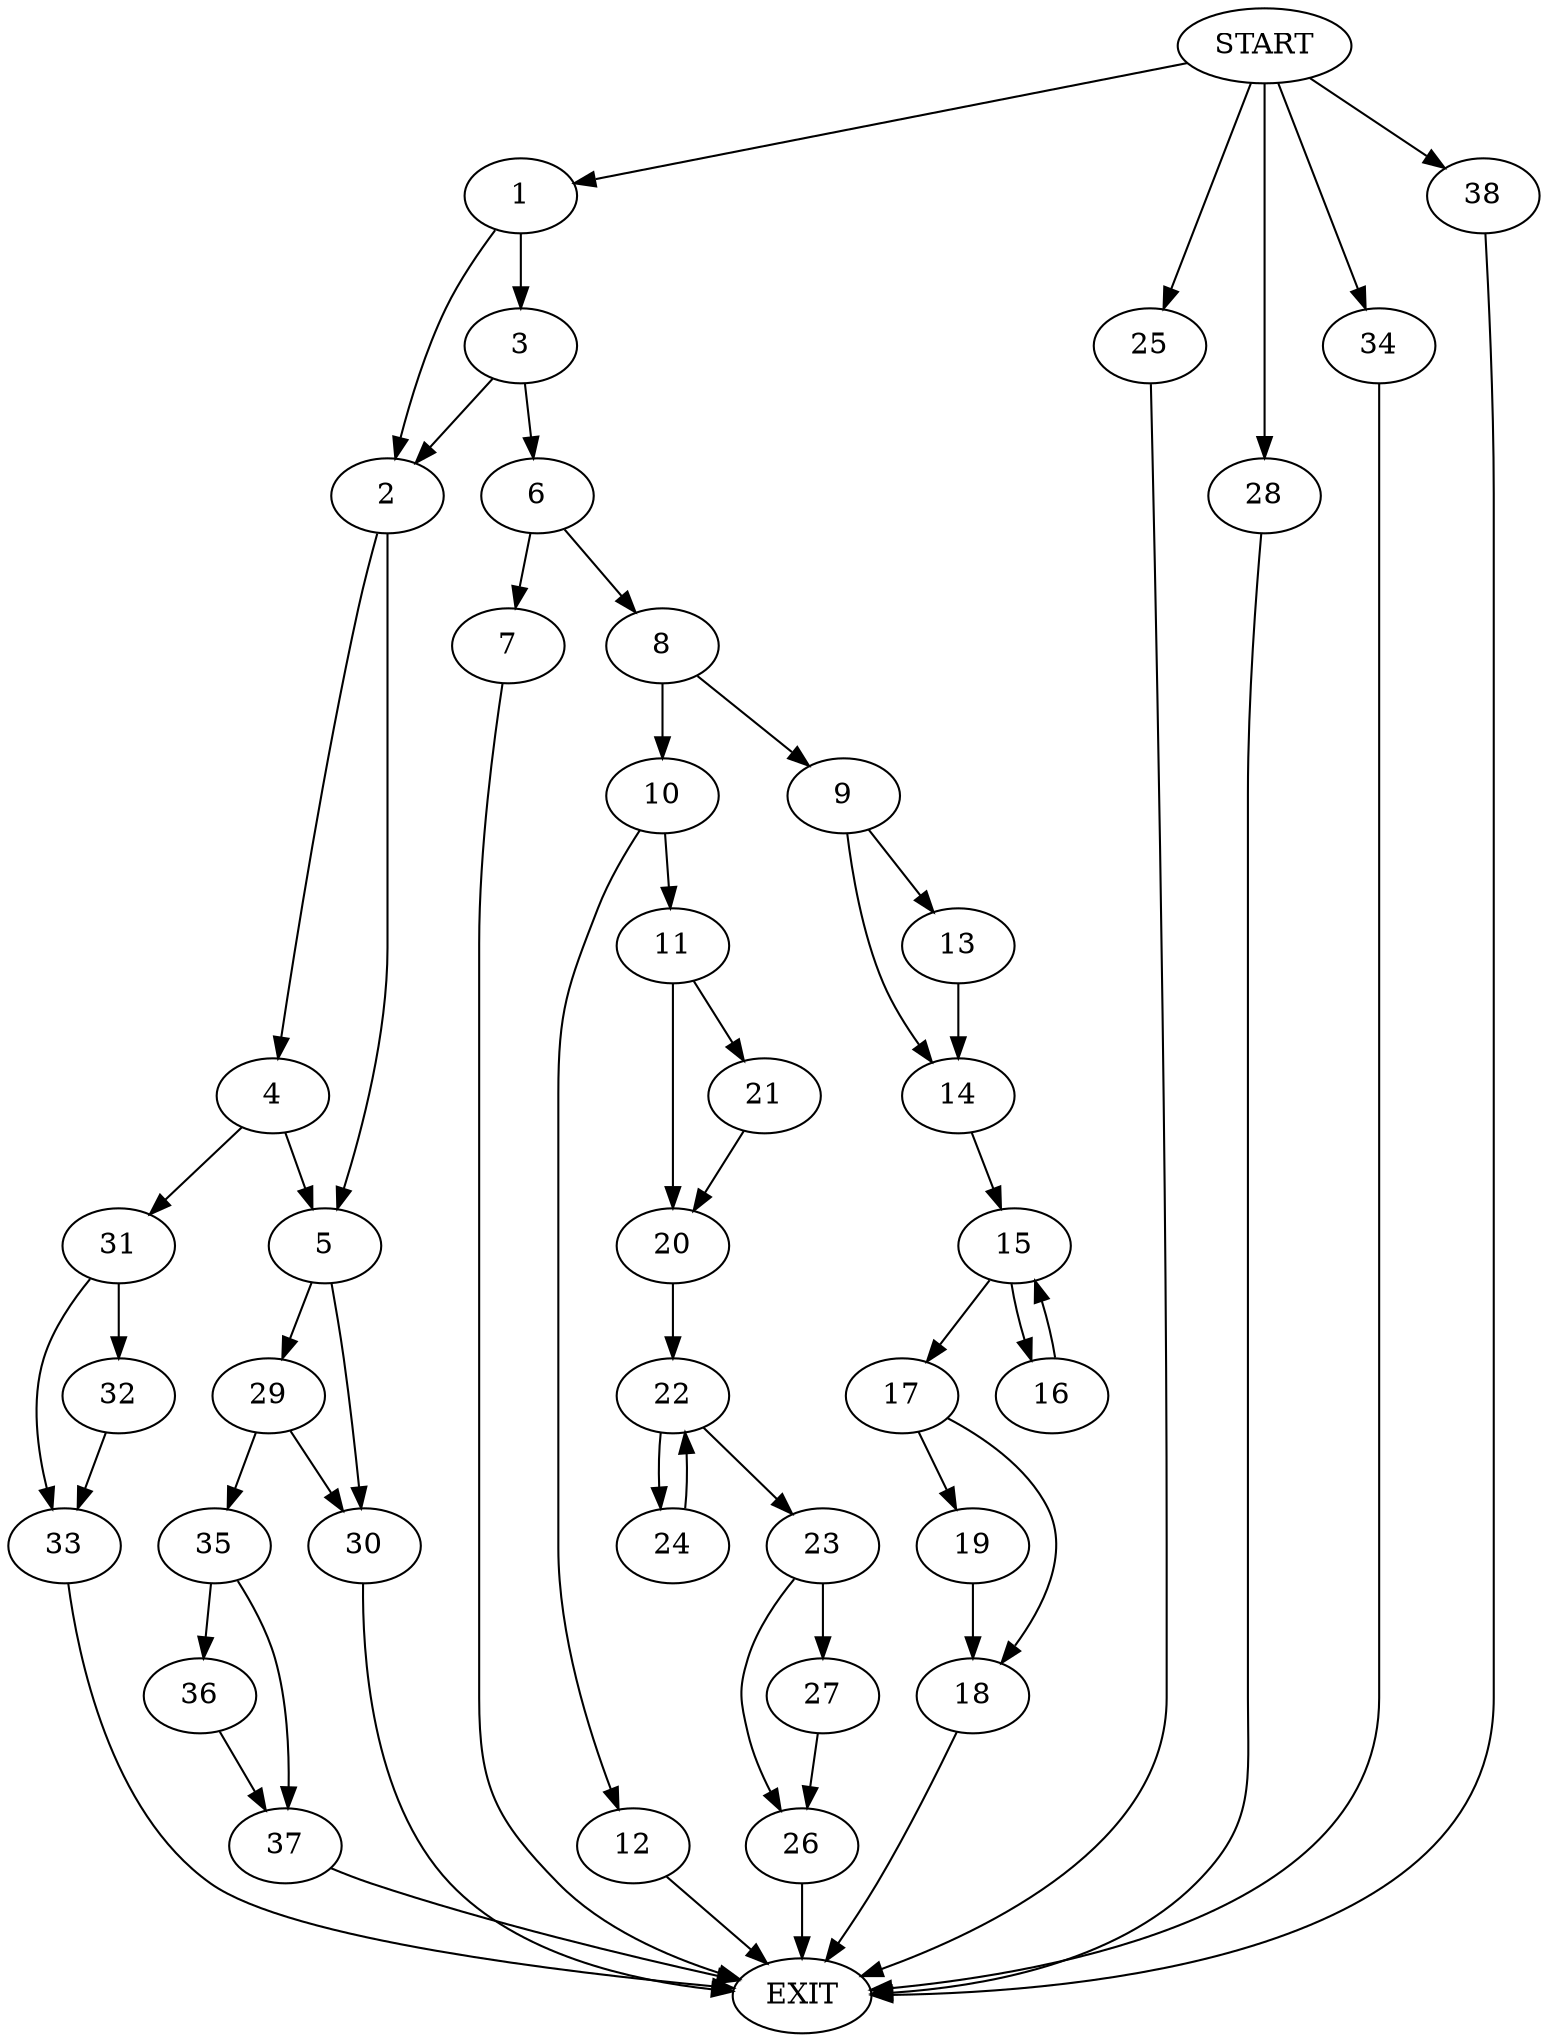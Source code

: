 digraph {
0 [label="START"]
39 [label="EXIT"]
0 -> 1
1 -> 2
1 -> 3
2 -> 4
2 -> 5
3 -> 6
3 -> 2
6 -> 7
6 -> 8
7 -> 39
8 -> 9
8 -> 10
10 -> 11
10 -> 12
9 -> 13
9 -> 14
13 -> 14
14 -> 15
15 -> 16
15 -> 17
16 -> 15
17 -> 18
17 -> 19
19 -> 18
18 -> 39
12 -> 39
11 -> 20
11 -> 21
21 -> 20
20 -> 22
22 -> 23
22 -> 24
0 -> 25
25 -> 39
24 -> 22
23 -> 26
23 -> 27
27 -> 26
26 -> 39
0 -> 28
28 -> 39
5 -> 29
5 -> 30
4 -> 31
4 -> 5
31 -> 32
31 -> 33
33 -> 39
32 -> 33
0 -> 34
34 -> 39
29 -> 30
29 -> 35
30 -> 39
35 -> 36
35 -> 37
36 -> 37
37 -> 39
0 -> 38
38 -> 39
}
